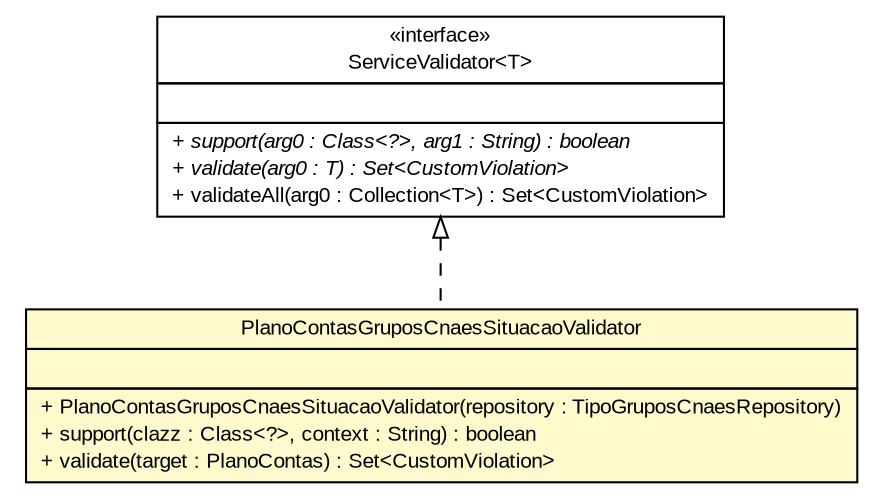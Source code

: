 #!/usr/local/bin/dot
#
# Class diagram 
# Generated by UMLGraph version R5_6 (http://www.umlgraph.org/)
#

digraph G {
	edge [fontname="arial",fontsize=10,labelfontname="arial",labelfontsize=10];
	node [fontname="arial",fontsize=10,shape=plaintext];
	nodesep=0.25;
	ranksep=0.5;
	// br.gov.to.sefaz.arr.parametros.business.service.validator.PlanoContasGruposCnaesSituacaoValidator
	c27437 [label=<<table title="br.gov.to.sefaz.arr.parametros.business.service.validator.PlanoContasGruposCnaesSituacaoValidator" border="0" cellborder="1" cellspacing="0" cellpadding="2" port="p" bgcolor="lemonChiffon" href="./PlanoContasGruposCnaesSituacaoValidator.html">
		<tr><td><table border="0" cellspacing="0" cellpadding="1">
<tr><td align="center" balign="center"> PlanoContasGruposCnaesSituacaoValidator </td></tr>
		</table></td></tr>
		<tr><td><table border="0" cellspacing="0" cellpadding="1">
<tr><td align="left" balign="left">  </td></tr>
		</table></td></tr>
		<tr><td><table border="0" cellspacing="0" cellpadding="1">
<tr><td align="left" balign="left"> + PlanoContasGruposCnaesSituacaoValidator(repository : TipoGruposCnaesRepository) </td></tr>
<tr><td align="left" balign="left"> + support(clazz : Class&lt;?&gt;, context : String) : boolean </td></tr>
<tr><td align="left" balign="left"> + validate(target : PlanoContas) : Set&lt;CustomViolation&gt; </td></tr>
		</table></td></tr>
		</table>>, URL="./PlanoContasGruposCnaesSituacaoValidator.html", fontname="arial", fontcolor="black", fontsize=10.0];
	//br.gov.to.sefaz.arr.parametros.business.service.validator.PlanoContasGruposCnaesSituacaoValidator implements br.gov.to.sefaz.business.service.validation.ServiceValidator<T>
	c27545:p -> c27437:p [dir=back,arrowtail=empty,style=dashed];
	// br.gov.to.sefaz.business.service.validation.ServiceValidator<T>
	c27545 [label=<<table title="br.gov.to.sefaz.business.service.validation.ServiceValidator" border="0" cellborder="1" cellspacing="0" cellpadding="2" port="p" href="http://java.sun.com/j2se/1.4.2/docs/api/br/gov/to/sefaz/business/service/validation/ServiceValidator.html">
		<tr><td><table border="0" cellspacing="0" cellpadding="1">
<tr><td align="center" balign="center"> &#171;interface&#187; </td></tr>
<tr><td align="center" balign="center"> ServiceValidator&lt;T&gt; </td></tr>
		</table></td></tr>
		<tr><td><table border="0" cellspacing="0" cellpadding="1">
<tr><td align="left" balign="left">  </td></tr>
		</table></td></tr>
		<tr><td><table border="0" cellspacing="0" cellpadding="1">
<tr><td align="left" balign="left"><font face="arial italic" point-size="10.0"> + support(arg0 : Class&lt;?&gt;, arg1 : String) : boolean </font></td></tr>
<tr><td align="left" balign="left"><font face="arial italic" point-size="10.0"> + validate(arg0 : T) : Set&lt;CustomViolation&gt; </font></td></tr>
<tr><td align="left" balign="left"> + validateAll(arg0 : Collection&lt;T&gt;) : Set&lt;CustomViolation&gt; </td></tr>
		</table></td></tr>
		</table>>, URL="http://java.sun.com/j2se/1.4.2/docs/api/br/gov/to/sefaz/business/service/validation/ServiceValidator.html", fontname="arial", fontcolor="black", fontsize=10.0];
}

